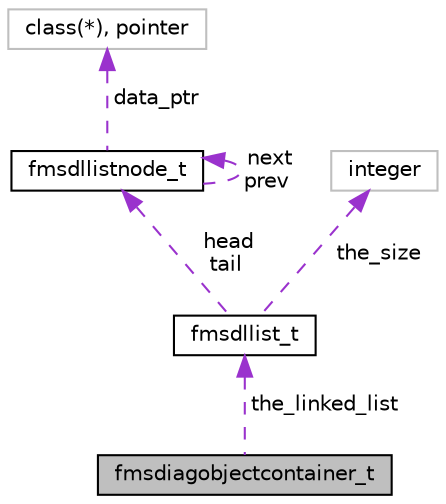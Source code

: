 digraph "fmsdiagobjectcontainer_t"
{
 // INTERACTIVE_SVG=YES
 // LATEX_PDF_SIZE
  edge [fontname="Helvetica",fontsize="10",labelfontname="Helvetica",labelfontsize="10"];
  node [fontname="Helvetica",fontsize="10",shape=record];
  Node1 [label="fmsdiagobjectcontainer_t",height=0.2,width=0.4,color="black", fillcolor="grey75", style="filled", fontcolor="black",tooltip="A container of fmsDiagField_type instances providing insert, remove , find/search,..."];
  Node2 -> Node1 [dir="back",color="darkorchid3",fontsize="10",style="dashed",label=" the_linked_list" ,fontname="Helvetica"];
  Node2 [label="fmsdllist_t",height=0.2,width=0.4,color="black", fillcolor="white", style="filled",URL="$group__fms__diag__dlinked__list__mod.html#structfms__diag__dlinked__list__mod_1_1fmsdllist__t",tooltip="The doubly-linked list type. Besides the member functions, see the associated iterator class ( FmsDll..."];
  Node3 -> Node2 [dir="back",color="darkorchid3",fontsize="10",style="dashed",label=" head\ntail" ,fontname="Helvetica"];
  Node3 [label="fmsdllistnode_t",height=0.2,width=0.4,color="black", fillcolor="white", style="filled",URL="$structfms__diag__dlinked__list__mod_1_1fmsdllistnode__t.html",tooltip="The doubly-linked list node type."];
  Node4 -> Node3 [dir="back",color="darkorchid3",fontsize="10",style="dashed",label=" data_ptr" ,fontname="Helvetica"];
  Node4 [label="class(*), pointer",height=0.2,width=0.4,color="grey75", fillcolor="white", style="filled",tooltip=" "];
  Node3 -> Node3 [dir="back",color="darkorchid3",fontsize="10",style="dashed",label=" next\nprev" ,fontname="Helvetica"];
  Node5 -> Node2 [dir="back",color="darkorchid3",fontsize="10",style="dashed",label=" the_size" ,fontname="Helvetica"];
  Node5 [label="integer",height=0.2,width=0.4,color="grey75", fillcolor="white", style="filled",tooltip=" "];
}

